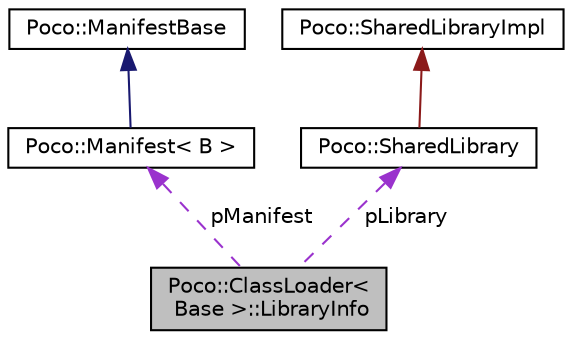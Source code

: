 digraph "Poco::ClassLoader&lt; Base &gt;::LibraryInfo"
{
 // LATEX_PDF_SIZE
  edge [fontname="Helvetica",fontsize="10",labelfontname="Helvetica",labelfontsize="10"];
  node [fontname="Helvetica",fontsize="10",shape=record];
  Node1 [label="Poco::ClassLoader\<\l Base \>::LibraryInfo",height=0.2,width=0.4,color="black", fillcolor="grey75", style="filled", fontcolor="black",tooltip=" "];
  Node2 -> Node1 [dir="back",color="darkorchid3",fontsize="10",style="dashed",label=" pManifest" ];
  Node2 [label="Poco::Manifest\< B \>",height=0.2,width=0.4,color="black", fillcolor="white", style="filled",URL="$classPoco_1_1Manifest.html",tooltip=" "];
  Node3 -> Node2 [dir="back",color="midnightblue",fontsize="10",style="solid"];
  Node3 [label="Poco::ManifestBase",height=0.2,width=0.4,color="black", fillcolor="white", style="filled",URL="$classPoco_1_1ManifestBase.html",tooltip=" "];
  Node4 -> Node1 [dir="back",color="darkorchid3",fontsize="10",style="dashed",label=" pLibrary" ];
  Node4 [label="Poco::SharedLibrary",height=0.2,width=0.4,color="black", fillcolor="white", style="filled",URL="$classPoco_1_1SharedLibrary.html",tooltip=" "];
  Node5 -> Node4 [dir="back",color="firebrick4",fontsize="10",style="solid"];
  Node5 [label="Poco::SharedLibraryImpl",height=0.2,width=0.4,color="black", fillcolor="white", style="filled",URL="$classPoco_1_1SharedLibraryImpl.html",tooltip=" "];
}
